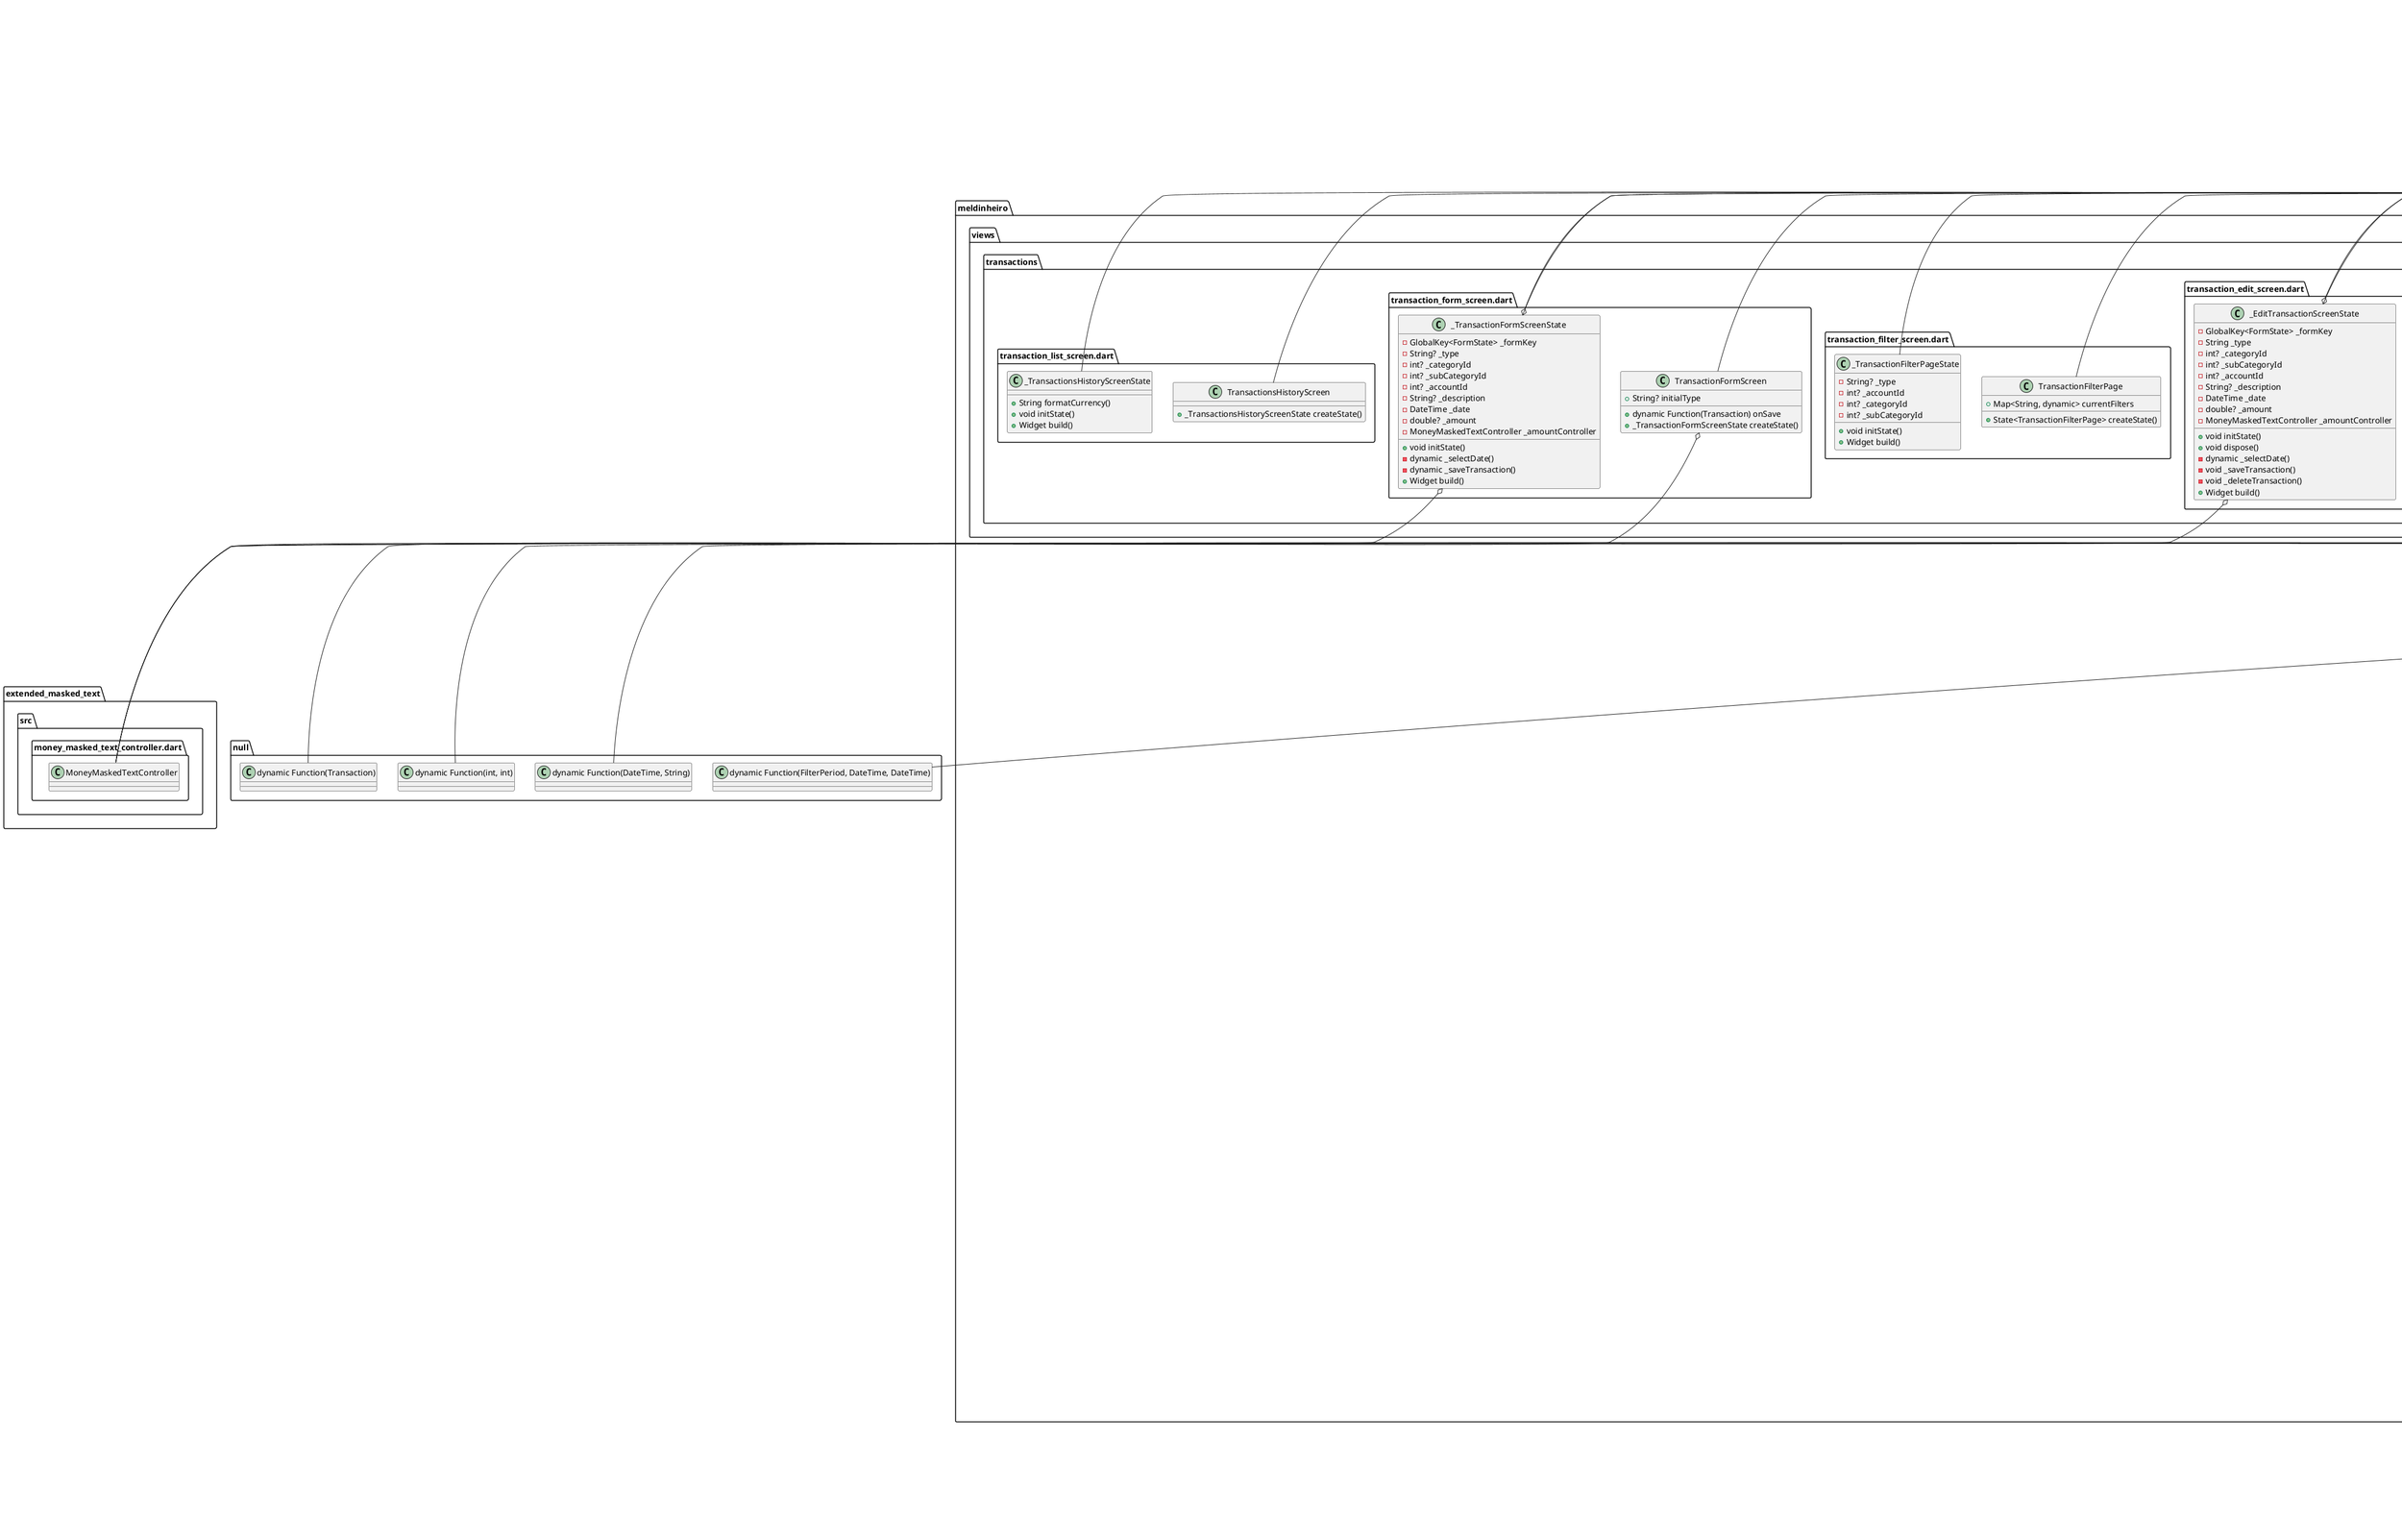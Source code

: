 @startuml
set namespaceSeparator ::

class "meldinheiro::data::daos::account_dao.dart::AccountDao" {
  +dynamic getAccounts()
  +dynamic insertAccount()
  +dynamic accountNameExists()
  +dynamic updateAccount()
  +dynamic deleteAccount()
}

class "meldinheiro::data::daos::category_dao.dart::CategoryDao" {
  +dynamic getAllCategories()
  +dynamic getCategories()
  +dynamic getCategoriesByType()
  +dynamic insertCategory()
  +dynamic updateCategory()
  +dynamic deleteCategory()
}

class "meldinheiro::data::daos::subcategory_dao.dart::SubCategoryDao" {
  +dynamic getAllSubCategories()
  +dynamic insertSubCategory()
  +dynamic updateSubCategory()
  +dynamic deleteSubCategory()
  +dynamic deleteByCategoryId()
}

class "meldinheiro::data::daos::transaction_dao.dart::TransactionDao" {
  +dynamic findAll()
  +dynamic insertTransaction()
  +dynamic getTransactions()
  +dynamic deleteTransaction()
  +dynamic updateTransaction()
}

class "meldinheiro::data::db::database.dart::DatabaseHelper" {
  {static} -DatabaseHelper _instance
  {static} -Database? _database
  {static} +DatabaseHelper instance
  +dynamic database
  -dynamic _initDatabase()
  -dynamic _insertDefaultAccounts()
  -dynamic _insertDefaultCategories()
  -dynamic _insertDefaultSubCategories()
  +dynamic deleteDatabaseFile()
}

"meldinheiro::data::db::database.dart::DatabaseHelper" o-- "meldinheiro::data::db::database.dart::DatabaseHelper"
"meldinheiro::data::db::database.dart::DatabaseHelper" o-- "sqflite_common::sqlite_api.dart::Database"

class "meldinheiro::main.dart::MelDinheiro" {
  +Widget build()
}

"flutter::src::widgets::framework.dart::StatelessWidget" <|-- "meldinheiro::main.dart::MelDinheiro"

class "meldinheiro::models::account.dart::Account" {
  +int? id
  +String name
  +double initialBalance
  +double balance
  +Map<String, dynamic> toMap()
}

class "meldinheiro::models::category.dart::Category" {
  +int? id
  +String name
  +String type
  +Map<String, dynamic> toMap()
}

class "meldinheiro::models::subcategory.dart::SubCategory" {
  +int? id
  +String name
  +int categoryId
  +Map<String, dynamic> toMap()
}

class "meldinheiro::models::transaction.dart::Transaction" {
  +int? id
  +String type
  +int categoryId
  +int subCategoryId
  +String? description
  +DateTime date
  +double amount
  +int accountId
  +Map<String, dynamic> toMap()
  +String toString()
}

class "meldinheiro::viewmodels::account_viewmodel.dart::AccountViewModel" {
  -AccountDao _dao
  -List<Account> _accounts
  +List<Account> accounts
  +double balance
  +dynamic loadAccounts()
  +dynamic updateBalancesWithTransactions()
  +dynamic addAccount()
  +dynamic updateAccount()
  +dynamic deleteAccount()
}

"meldinheiro::viewmodels::account_viewmodel.dart::AccountViewModel" o-- "meldinheiro::data::daos::account_dao.dart::AccountDao"
"flutter::src::foundation::change_notifier.dart::ChangeNotifier" <|-- "meldinheiro::viewmodels::account_viewmodel.dart::AccountViewModel"

class "meldinheiro::viewmodels::category_viewmodel.dart::CategoryViewModel" {
  -CategoryDao _dao
  -List<Category> _categories
  +List<Category> categories
  +dynamic loadCategories()
  +dynamic loadCategories1()
  +dynamic loadCategoriesByType()
  +dynamic addCategory()
  +dynamic deleteCategory()
  +dynamic updateCategory()
}

"meldinheiro::viewmodels::category_viewmodel.dart::CategoryViewModel" o-- "meldinheiro::data::daos::category_dao.dart::CategoryDao"
"flutter::src::foundation::change_notifier.dart::ChangeNotifier" <|-- "meldinheiro::viewmodels::category_viewmodel.dart::CategoryViewModel"

class "meldinheiro::viewmodels::subcategory_viewmodel.dart::SubCategoryViewModel" {
  -SubCategoryDao _dao
  -List<SubCategory> _subCategories
  +List<SubCategory> subCategories
  +dynamic loadSubCategories()
  +dynamic SubCategoryViewModelViewModel()
  +dynamic addSubCategory()
  +dynamic updateSubCategory()
  +dynamic deleteSubCategory()
  +dynamic deleteByCategoryId()
}

"meldinheiro::viewmodels::subcategory_viewmodel.dart::SubCategoryViewModel" o-- "meldinheiro::data::daos::subcategory_dao.dart::SubCategoryDao"
"flutter::src::foundation::change_notifier.dart::ChangeNotifier" <|-- "meldinheiro::viewmodels::subcategory_viewmodel.dart::SubCategoryViewModel"

class "meldinheiro::viewmodels::transaction_viewmodel.dart::TransactionViewModel" {
  -TransactionDao _dao
  +AccountViewModel accountViewModel
  -List<Transaction> _transactions
  -Map<String, dynamic> _currentFilters
  -DateTime _selectedDate
  -String _selectedPeriod
  -double _income
  -double _expense
  -double _balance
  +List<Transaction> transactions
  +Map<String, dynamic> currentFilters
  +List<Transaction> filteredTransactions
  +List<Transaction> filteredTransactions1
  +DateTime selectedDate
  +String selectedPeriod
  +double totalIncome
  +double totalExpense
  +void applyFilters()
  +void setFilter()
  -bool _isSameDay()
  -bool _isSameWeek()
  +dynamic loadTransactions()
  -void _calculateTotals()
  +dynamic updateTransaction()
  +dynamic addTransaction()
  +dynamic deleteTransaction()
  +bool hasTransactionsForAccount()
  +bool hasTransactionsForCategory()
  +bool hasTransactionsForSubcategory()
}

"meldinheiro::viewmodels::transaction_viewmodel.dart::TransactionViewModel" o-- "meldinheiro::data::daos::transaction_dao.dart::TransactionDao"
"meldinheiro::viewmodels::transaction_viewmodel.dart::TransactionViewModel" o-- "meldinheiro::viewmodels::account_viewmodel.dart::AccountViewModel"
"flutter::src::foundation::change_notifier.dart::ChangeNotifier" <|-- "meldinheiro::viewmodels::transaction_viewmodel.dart::TransactionViewModel"

class "meldinheiro::views::accounts::addAccountScreen.dart::AddAccountScreen" {
  +Account? account
  +_AddAccountScreenState createState()
}

"meldinheiro::views::accounts::addAccountScreen.dart::AddAccountScreen" o-- "meldinheiro::models::account.dart::Account"
"flutter::src::widgets::framework.dart::StatefulWidget" <|-- "meldinheiro::views::accounts::addAccountScreen.dart::AddAccountScreen"

class "meldinheiro::views::accounts::addAccountScreen.dart::_AddAccountScreenState" {
  -GlobalKey<FormState> _formKey
  -TextEditingController _nameController
  -MoneyMaskedTextController _initialBalanceController
  +void initState()
  +void dispose()
  -void _saveAccount()
  +Widget build()
}

"meldinheiro::views::accounts::addAccountScreen.dart::_AddAccountScreenState" o-- "flutter::src::widgets::framework.dart::GlobalKey<FormState>"
"meldinheiro::views::accounts::addAccountScreen.dart::_AddAccountScreenState" o-- "flutter::src::widgets::editable_text.dart::TextEditingController"
"meldinheiro::views::accounts::addAccountScreen.dart::_AddAccountScreenState" o-- "extended_masked_text::src::money_masked_text_controller.dart::MoneyMaskedTextController"
"flutter::src::widgets::framework.dart::State" <|-- "meldinheiro::views::accounts::addAccountScreen.dart::_AddAccountScreenState"

class "meldinheiro::views::accounts::editAccountScreen.dart::EditAccountScreen" {
  +Account account
  +State<EditAccountScreen> createState()
}

"meldinheiro::views::accounts::editAccountScreen.dart::EditAccountScreen" o-- "meldinheiro::models::account.dart::Account"
"flutter::src::widgets::framework.dart::StatefulWidget" <|-- "meldinheiro::views::accounts::editAccountScreen.dart::EditAccountScreen"

class "meldinheiro::views::accounts::editAccountScreen.dart::_EditAccountScreenState" {
  -TextEditingController _nameController
  -MoneyMaskedTextController _balanceController
  +void initState()
  -void _deleteAccount()
  -void _saveChanges()
  +Widget build()
}

"meldinheiro::views::accounts::editAccountScreen.dart::_EditAccountScreenState" o-- "flutter::src::widgets::editable_text.dart::TextEditingController"
"meldinheiro::views::accounts::editAccountScreen.dart::_EditAccountScreenState" o-- "extended_masked_text::src::money_masked_text_controller.dart::MoneyMaskedTextController"
"flutter::src::widgets::framework.dart::State" <|-- "meldinheiro::views::accounts::editAccountScreen.dart::_EditAccountScreenState"

class "meldinheiro::views::categories::category_add_screen.dart::AddCategoryScreen" {
  +_AddCategoryScreenState createState()
}

"flutter::src::widgets::framework.dart::StatefulWidget" <|-- "meldinheiro::views::categories::category_add_screen.dart::AddCategoryScreen"

class "meldinheiro::views::categories::category_add_screen.dart::_AddCategoryScreenState" {
  -GlobalKey<FormState> _formKey
  -String? _categoryName
  -String? _type
  -List<String> _subcategories
  -void _addSubcategoryField()
  -void _removeSubcategoryField()
  +Widget build()
}

"meldinheiro::views::categories::category_add_screen.dart::_AddCategoryScreenState" o-- "flutter::src::widgets::framework.dart::GlobalKey<FormState>"
"flutter::src::widgets::framework.dart::State" <|-- "meldinheiro::views::categories::category_add_screen.dart::_AddCategoryScreenState"

class "meldinheiro::views::categories::category_edit_screen.dart::EditCategoryScreen" {
  +Widget build()
  -void _showEditCategoryDialog()
  -void _showEditSubcategoryDialog()
}

"flutter::src::widgets::framework.dart::StatelessWidget" <|-- "meldinheiro::views::categories::category_edit_screen.dart::EditCategoryScreen"

class "meldinheiro::views::categories::category_list_screen.dart::CategoryListScreen" {
  +dynamic Function(int, int) onSelect
  +String type
  +_CategoryListScreenState createState()
}

"meldinheiro::views::categories::category_list_screen.dart::CategoryListScreen" o-- "null::dynamic Function(int, int)"
"flutter::src::widgets::framework.dart::StatefulWidget" <|-- "meldinheiro::views::categories::category_list_screen.dart::CategoryListScreen"

class "meldinheiro::views::categories::category_list_screen.dart::_CategoryListScreenState" {
  +CategoryViewModel categoryVM
  +SubCategoryViewModel subCategoryVM
  +void initState()
  +Widget build()
}

"meldinheiro::views::categories::category_list_screen.dart::_CategoryListScreenState" o-- "meldinheiro::viewmodels::category_viewmodel.dart::CategoryViewModel"
"meldinheiro::views::categories::category_list_screen.dart::_CategoryListScreenState" o-- "meldinheiro::viewmodels::subcategory_viewmodel.dart::SubCategoryViewModel"
"flutter::src::widgets::framework.dart::State" <|-- "meldinheiro::views::categories::category_list_screen.dart::_CategoryListScreenState"

class "meldinheiro::views::dashboard::account_card.dart::AccountSummaryCard" {
  +String formatCurrency()
  +Widget build()
}

"flutter::src::widgets::framework.dart::StatelessWidget" <|-- "meldinheiro::views::dashboard::account_card.dart::AccountSummaryCard"

class "meldinheiro::views::dashboard::dashboard_screen.dart::DashboardScreen" {
  +State<DashboardScreen> createState()
}

"flutter::src::widgets::framework.dart::StatefulWidget" <|-- "meldinheiro::views::dashboard::dashboard_screen.dart::DashboardScreen"

class "meldinheiro::views::dashboard::dashboard_screen.dart::_DashboardScreenState" {
  -dynamic _initFuture
  +void initState()
  -dynamic _initializeData()
  +String formatCurrency()
  +Widget build()
  -Widget _buildDashboard()
}

"flutter::src::widgets::framework.dart::State" <|-- "meldinheiro::views::dashboard::dashboard_screen.dart::_DashboardScreenState"

class "meldinheiro::views::home_page_screen.dart::HomePage" {
  +_HomePageState createState()
}

"flutter::src::widgets::framework.dart::StatefulWidget" <|-- "meldinheiro::views::home_page_screen.dart::HomePage"

class "meldinheiro::views::home_page_screen.dart::_HomePageState" {
  +int paginaAtual
  +PageController pc
  +void initState()
  -void _onPageChanged()
  +Widget build()
}

"meldinheiro::views::home_page_screen.dart::_HomePageState" o-- "flutter::src::widgets::page_view.dart::PageController"
"flutter::src::widgets::framework.dart::State" <|-- "meldinheiro::views::home_page_screen.dart::_HomePageState"

class "meldinheiro::views::reports::reports_screen.dart::ReportsScreen" {
  +State<ReportsScreen> createState()
}

"flutter::src::widgets::framework.dart::StatefulWidget" <|-- "meldinheiro::views::reports::reports_screen.dart::ReportsScreen"

class "meldinheiro::views::reports::reports_screen.dart::_ReportsScreenState" {
  -int? _touchedIndexReceita
  -int? _touchedIndexDespesa
  -Map<String, Color> _categoryColors
  +String formatCurrency()
  +void initState()
  +Color getCategoryColor()
  +Widget build()
  -Widget _buildSection()
  -Widget _buildResult()
  -Map<String, List<dynamic>> _groupByCategory()
  +Map<int, String> getCategoryMap()
  +Map<int, String> getSubCategoryMap()
  -Widget _buildPieChart()
  -Widget _buildFinanceRow()
}

"flutter::src::widgets::framework.dart::State" <|-- "meldinheiro::views::reports::reports_screen.dart::_ReportsScreenState"

class "meldinheiro::views::transactions::transaction_edit_screen.dart::EditTransactionScreen" {
  +Transaction transaction
  +_EditTransactionScreenState createState()
}

"meldinheiro::views::transactions::transaction_edit_screen.dart::EditTransactionScreen" o-- "meldinheiro::models::transaction.dart::Transaction"
"flutter::src::widgets::framework.dart::StatefulWidget" <|-- "meldinheiro::views::transactions::transaction_edit_screen.dart::EditTransactionScreen"

class "meldinheiro::views::transactions::transaction_edit_screen.dart::_EditTransactionScreenState" {
  -GlobalKey<FormState> _formKey
  -String _type
  -int? _categoryId
  -int? _subCategoryId
  -int? _accountId
  -String? _description
  -DateTime _date
  -double? _amount
  -MoneyMaskedTextController _amountController
  +void initState()
  +void dispose()
  -dynamic _selectDate()
  -void _saveTransaction()
  -void _deleteTransaction()
  +Widget build()
}

"meldinheiro::views::transactions::transaction_edit_screen.dart::_EditTransactionScreenState" o-- "flutter::src::widgets::framework.dart::GlobalKey<FormState>"
"meldinheiro::views::transactions::transaction_edit_screen.dart::_EditTransactionScreenState" o-- "extended_masked_text::src::money_masked_text_controller.dart::MoneyMaskedTextController"
"flutter::src::widgets::framework.dart::State" <|-- "meldinheiro::views::transactions::transaction_edit_screen.dart::_EditTransactionScreenState"

class "meldinheiro::views::transactions::transaction_filter_screen.dart::TransactionFilterPage" {
  +Map<String, dynamic> currentFilters
  +State<TransactionFilterPage> createState()
}

"flutter::src::widgets::framework.dart::StatefulWidget" <|-- "meldinheiro::views::transactions::transaction_filter_screen.dart::TransactionFilterPage"

class "meldinheiro::views::transactions::transaction_filter_screen.dart::_TransactionFilterPageState" {
  -String? _type
  -int? _accountId
  -int? _categoryId
  -int? _subCategoryId
  +void initState()
  +Widget build()
}

"flutter::src::widgets::framework.dart::State" <|-- "meldinheiro::views::transactions::transaction_filter_screen.dart::_TransactionFilterPageState"

class "meldinheiro::views::transactions::transaction_form_screen.dart::TransactionFormScreen" {
  +String? initialType
  +dynamic Function(Transaction) onSave
  +_TransactionFormScreenState createState()
}

"meldinheiro::views::transactions::transaction_form_screen.dart::TransactionFormScreen" o-- "null::dynamic Function(Transaction)"
"flutter::src::widgets::framework.dart::StatefulWidget" <|-- "meldinheiro::views::transactions::transaction_form_screen.dart::TransactionFormScreen"

class "meldinheiro::views::transactions::transaction_form_screen.dart::_TransactionFormScreenState" {
  -GlobalKey<FormState> _formKey
  -String? _type
  -int? _categoryId
  -int? _subCategoryId
  -int? _accountId
  -String? _description
  -DateTime _date
  -double? _amount
  -MoneyMaskedTextController _amountController
  +void initState()
  -dynamic _selectDate()
  -dynamic _saveTransaction()
  +Widget build()
}

"meldinheiro::views::transactions::transaction_form_screen.dart::_TransactionFormScreenState" o-- "flutter::src::widgets::framework.dart::GlobalKey<FormState>"
"meldinheiro::views::transactions::transaction_form_screen.dart::_TransactionFormScreenState" o-- "extended_masked_text::src::money_masked_text_controller.dart::MoneyMaskedTextController"
"flutter::src::widgets::framework.dart::State" <|-- "meldinheiro::views::transactions::transaction_form_screen.dart::_TransactionFormScreenState"

class "meldinheiro::views::transactions::transaction_list_screen.dart::TransactionsHistoryScreen" {
  +_TransactionsHistoryScreenState createState()
}

"flutter::src::widgets::framework.dart::StatefulWidget" <|-- "meldinheiro::views::transactions::transaction_list_screen.dart::TransactionsHistoryScreen"

class "meldinheiro::views::transactions::transaction_list_screen.dart::_TransactionsHistoryScreenState" {
  +String formatCurrency()
  +void initState()
  +Widget build()
}

"flutter::src::widgets::framework.dart::State" <|-- "meldinheiro::views::transactions::transaction_list_screen.dart::_TransactionsHistoryScreenState"

class "meldinheiro::widgets::dateFilterWidget.dart::DateFilterWidget" {
  +DateTime initialDate
  +String initialPeriod
  +dynamic Function(DateTime, String) onDateChanged
  +_DateFilterWidgetState createState()
}

"meldinheiro::widgets::dateFilterWidget.dart::DateFilterWidget" o-- "null::dynamic Function(DateTime, String)"
"flutter::src::widgets::framework.dart::StatefulWidget" <|-- "meldinheiro::widgets::dateFilterWidget.dart::DateFilterWidget"

class "meldinheiro::widgets::dateFilterWidget.dart::_DateFilterWidgetState" {
  -DateTime _selectedDate
  -String _selectedPeriod
  +void initState()
  -void _changePeriod()
  -void _changeDate()
  -void _showPeriodSelection()
  -String _formatDate()
  +Widget build()
}

"flutter::src::widgets::framework.dart::State" <|-- "meldinheiro::widgets::dateFilterWidget.dart::_DateFilterWidgetState"

class "meldinheiro::widgets::filterPeriodSelector.dart::FilterPeriodSelector" {
  +dynamic Function(FilterPeriod, DateTime?, DateTime?) onPeriodSelected
  +State<FilterPeriodSelector> createState()
}

"meldinheiro::widgets::filterPeriodSelector.dart::FilterPeriodSelector" o-- "null::dynamic Function(FilterPeriod, DateTime, DateTime)"
"flutter::src::widgets::framework.dart::StatefulWidget" <|-- "meldinheiro::widgets::filterPeriodSelector.dart::FilterPeriodSelector"

class "meldinheiro::widgets::filterPeriodSelector.dart::_FilterPeriodSelectorState" {
  -FilterPeriod _selectedPeriod
  -DateTime? _customStartDate
  -DateTime? _customEndDate
  -dynamic _selectDateRange()
  -void _updatePeriod()
  +Widget build()
}

"meldinheiro::widgets::filterPeriodSelector.dart::_FilterPeriodSelectorState" o-- "meldinheiro::widgets::filterPeriodSelector.dart::FilterPeriod"
"flutter::src::widgets::framework.dart::State" <|-- "meldinheiro::widgets::filterPeriodSelector.dart::_FilterPeriodSelectorState"

class "meldinheiro::widgets::filterPeriodSelector.dart::FilterPeriod" {
  +int index
  {static} +List<FilterPeriod> values
  {static} +FilterPeriod today
  {static} +FilterPeriod week
  {static} +FilterPeriod month
  {static} +FilterPeriod year
  {static} +FilterPeriod custom
}

"meldinheiro::widgets::filterPeriodSelector.dart::FilterPeriod" o-- "meldinheiro::widgets::filterPeriodSelector.dart::FilterPeriod"
"dart::core::Enum" <|-- "meldinheiro::widgets::filterPeriodSelector.dart::FilterPeriod"


@enduml